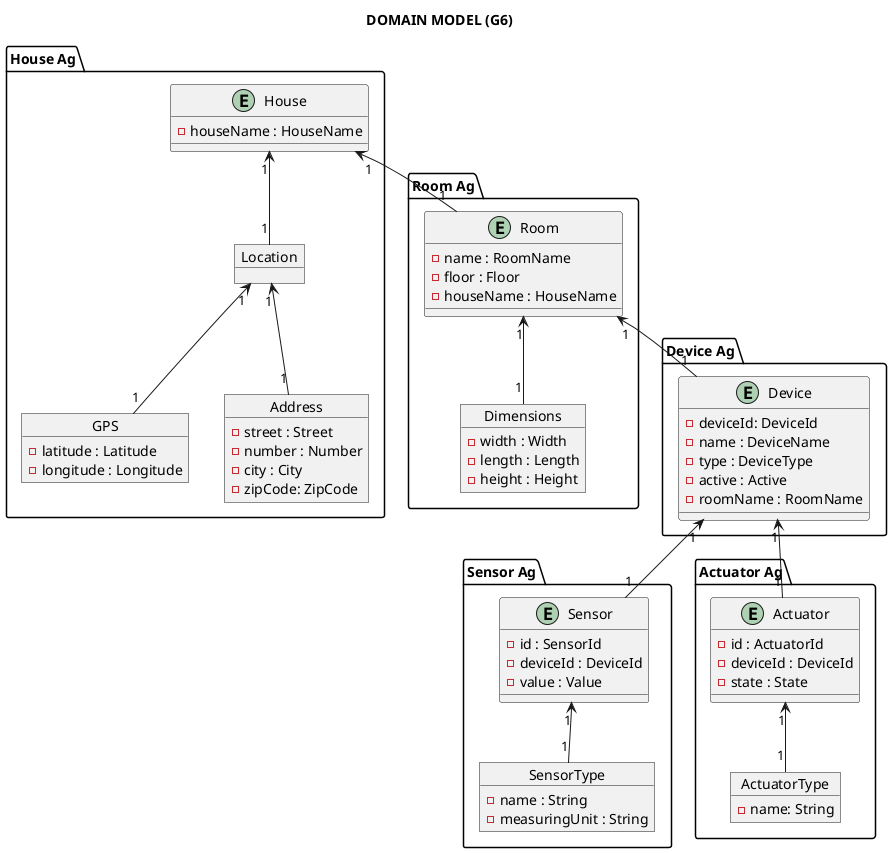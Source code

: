 @startuml

title DOMAIN MODEL (G6)

package "House Ag." {
entity House {
- houseName : HouseName
}
Object Location {
}
Object GPS {
- latitude : Latitude
- longitude : Longitude
}
object Address {
- street : Street
- number : Number
- city : City
- zipCode: ZipCode
}

}


package "Room Ag" {
entity Room {
- name : RoomName
- floor : Floor
- houseName : HouseName
}
object Dimensions {
- width : Width
- length : Length
- height : Height
}
}


package "Device Ag" {
entity Device {
- deviceId: DeviceId
- name : DeviceName
- type : DeviceType
- active : Active
- roomName : RoomName
}
}


package "Sensor Ag" {
entity Sensor {
- id : SensorId
- deviceId : DeviceId
- value : Value
}
Object SensorType {
- name : String
- measuringUnit : String
}

}

package "Actuator Ag" {
entity Actuator {
- id : ActuatorId
- deviceId : DeviceId
- state : State
}

Object ActuatorType {
- name: String
}

}

House "1" <-- "1"  Room
Room "1" <-- "1" Device
Device "1" <-- "1" Sensor
Device "1" <-- "1" Actuator

House "1" <--"1" Location
Location "1"<--"1" Address
Location "1"<-- "1" GPS

Room "1"<--"1" Dimensions

Sensor"1" <-- "1"SensorType

Actuator "1" <-- "1" ActuatorType






@enduml